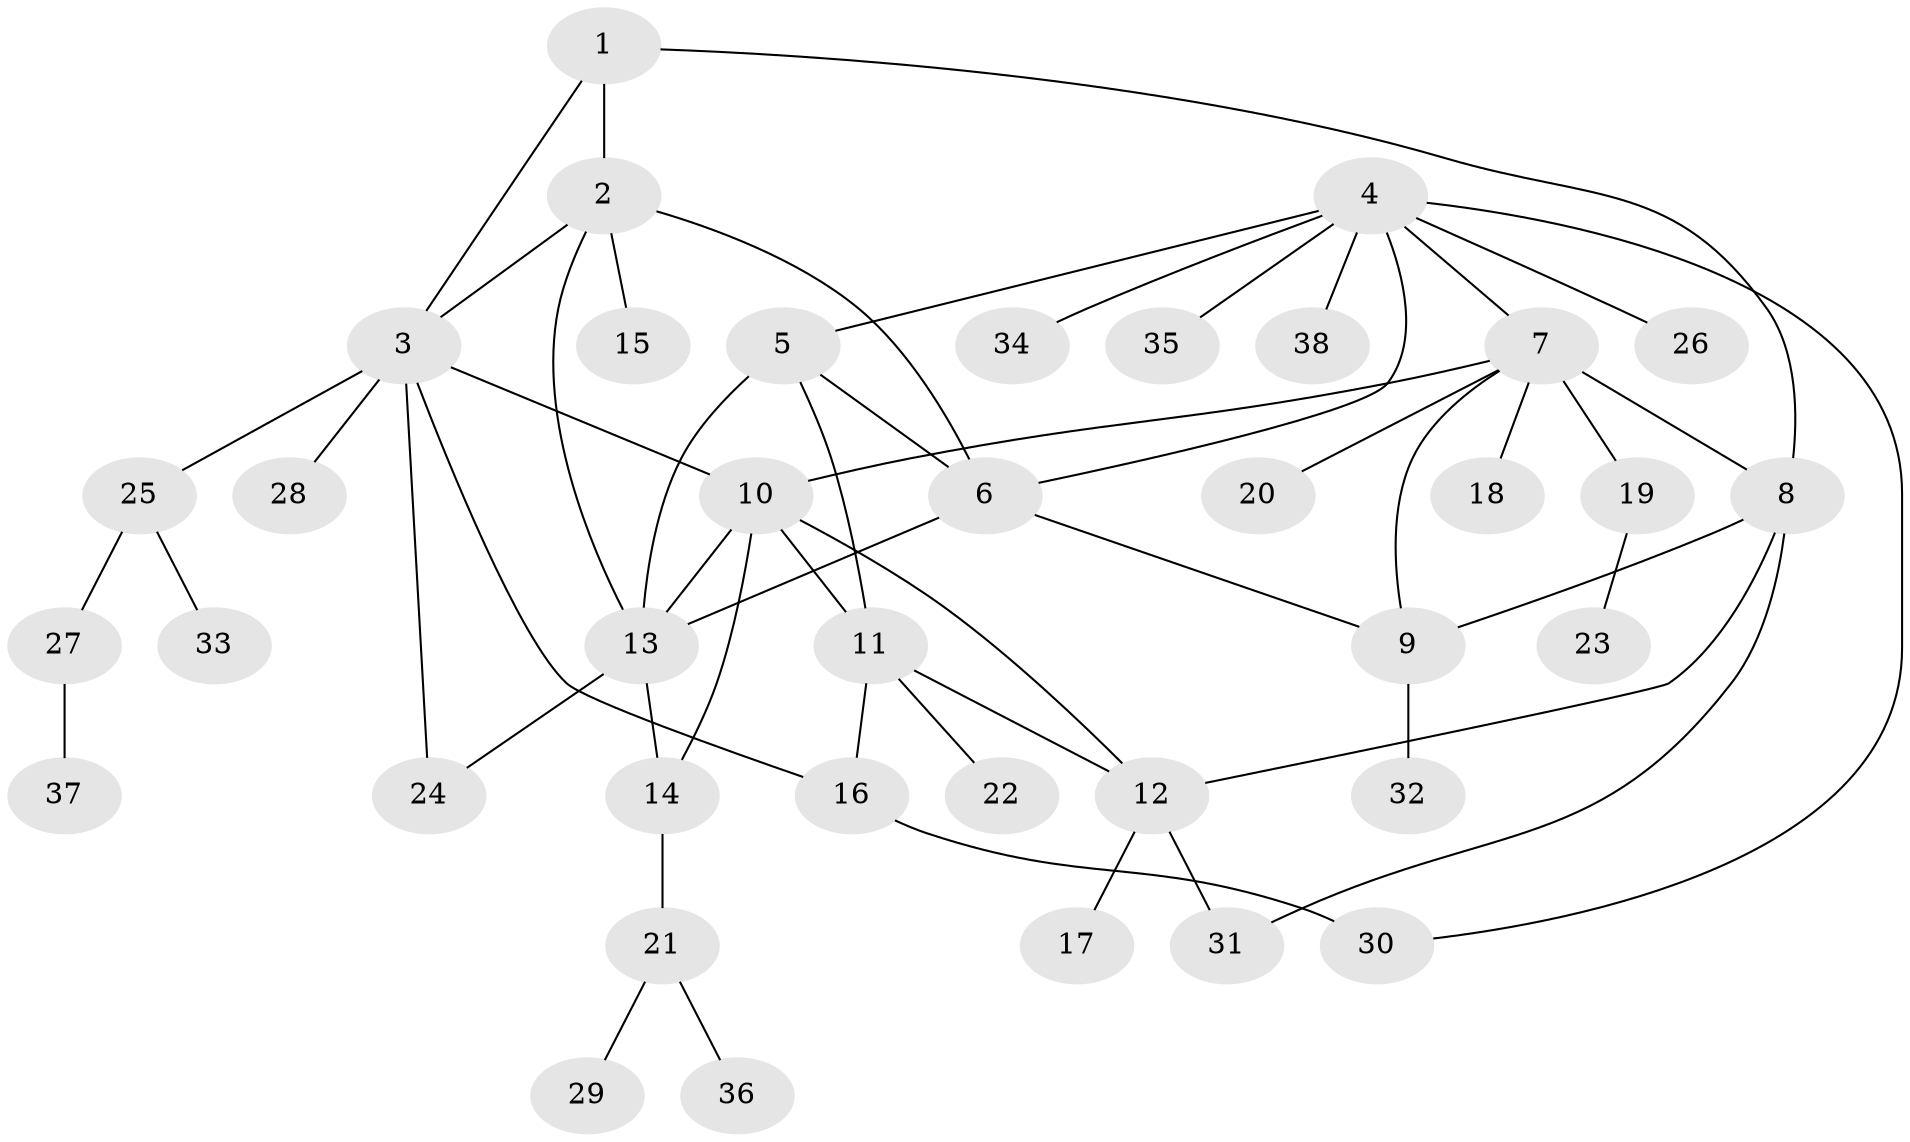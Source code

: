 // original degree distribution, {3: 0.0958904109589041, 7: 0.0273972602739726, 10: 0.0136986301369863, 9: 0.0273972602739726, 5: 0.0273972602739726, 11: 0.0136986301369863, 4: 0.0684931506849315, 6: 0.0273972602739726, 2: 0.1780821917808219, 1: 0.5205479452054794}
// Generated by graph-tools (version 1.1) at 2025/37/03/09/25 02:37:46]
// undirected, 38 vertices, 54 edges
graph export_dot {
graph [start="1"]
  node [color=gray90,style=filled];
  1;
  2;
  3;
  4;
  5;
  6;
  7;
  8;
  9;
  10;
  11;
  12;
  13;
  14;
  15;
  16;
  17;
  18;
  19;
  20;
  21;
  22;
  23;
  24;
  25;
  26;
  27;
  28;
  29;
  30;
  31;
  32;
  33;
  34;
  35;
  36;
  37;
  38;
  1 -- 2 [weight=2.0];
  1 -- 3 [weight=1.0];
  1 -- 8 [weight=1.0];
  2 -- 3 [weight=1.0];
  2 -- 6 [weight=1.0];
  2 -- 13 [weight=1.0];
  2 -- 15 [weight=1.0];
  3 -- 10 [weight=2.0];
  3 -- 16 [weight=1.0];
  3 -- 24 [weight=1.0];
  3 -- 25 [weight=1.0];
  3 -- 28 [weight=2.0];
  4 -- 5 [weight=1.0];
  4 -- 6 [weight=1.0];
  4 -- 7 [weight=1.0];
  4 -- 26 [weight=1.0];
  4 -- 30 [weight=1.0];
  4 -- 34 [weight=1.0];
  4 -- 35 [weight=1.0];
  4 -- 38 [weight=1.0];
  5 -- 6 [weight=1.0];
  5 -- 11 [weight=1.0];
  5 -- 13 [weight=1.0];
  6 -- 9 [weight=1.0];
  6 -- 13 [weight=1.0];
  7 -- 8 [weight=1.0];
  7 -- 9 [weight=1.0];
  7 -- 10 [weight=1.0];
  7 -- 18 [weight=4.0];
  7 -- 19 [weight=1.0];
  7 -- 20 [weight=1.0];
  8 -- 9 [weight=2.0];
  8 -- 12 [weight=1.0];
  8 -- 31 [weight=1.0];
  9 -- 32 [weight=1.0];
  10 -- 11 [weight=1.0];
  10 -- 12 [weight=1.0];
  10 -- 13 [weight=3.0];
  10 -- 14 [weight=1.0];
  11 -- 12 [weight=1.0];
  11 -- 16 [weight=1.0];
  11 -- 22 [weight=1.0];
  12 -- 17 [weight=1.0];
  12 -- 31 [weight=1.0];
  13 -- 14 [weight=1.0];
  13 -- 24 [weight=1.0];
  14 -- 21 [weight=1.0];
  16 -- 30 [weight=2.0];
  19 -- 23 [weight=1.0];
  21 -- 29 [weight=1.0];
  21 -- 36 [weight=1.0];
  25 -- 27 [weight=1.0];
  25 -- 33 [weight=1.0];
  27 -- 37 [weight=1.0];
}
